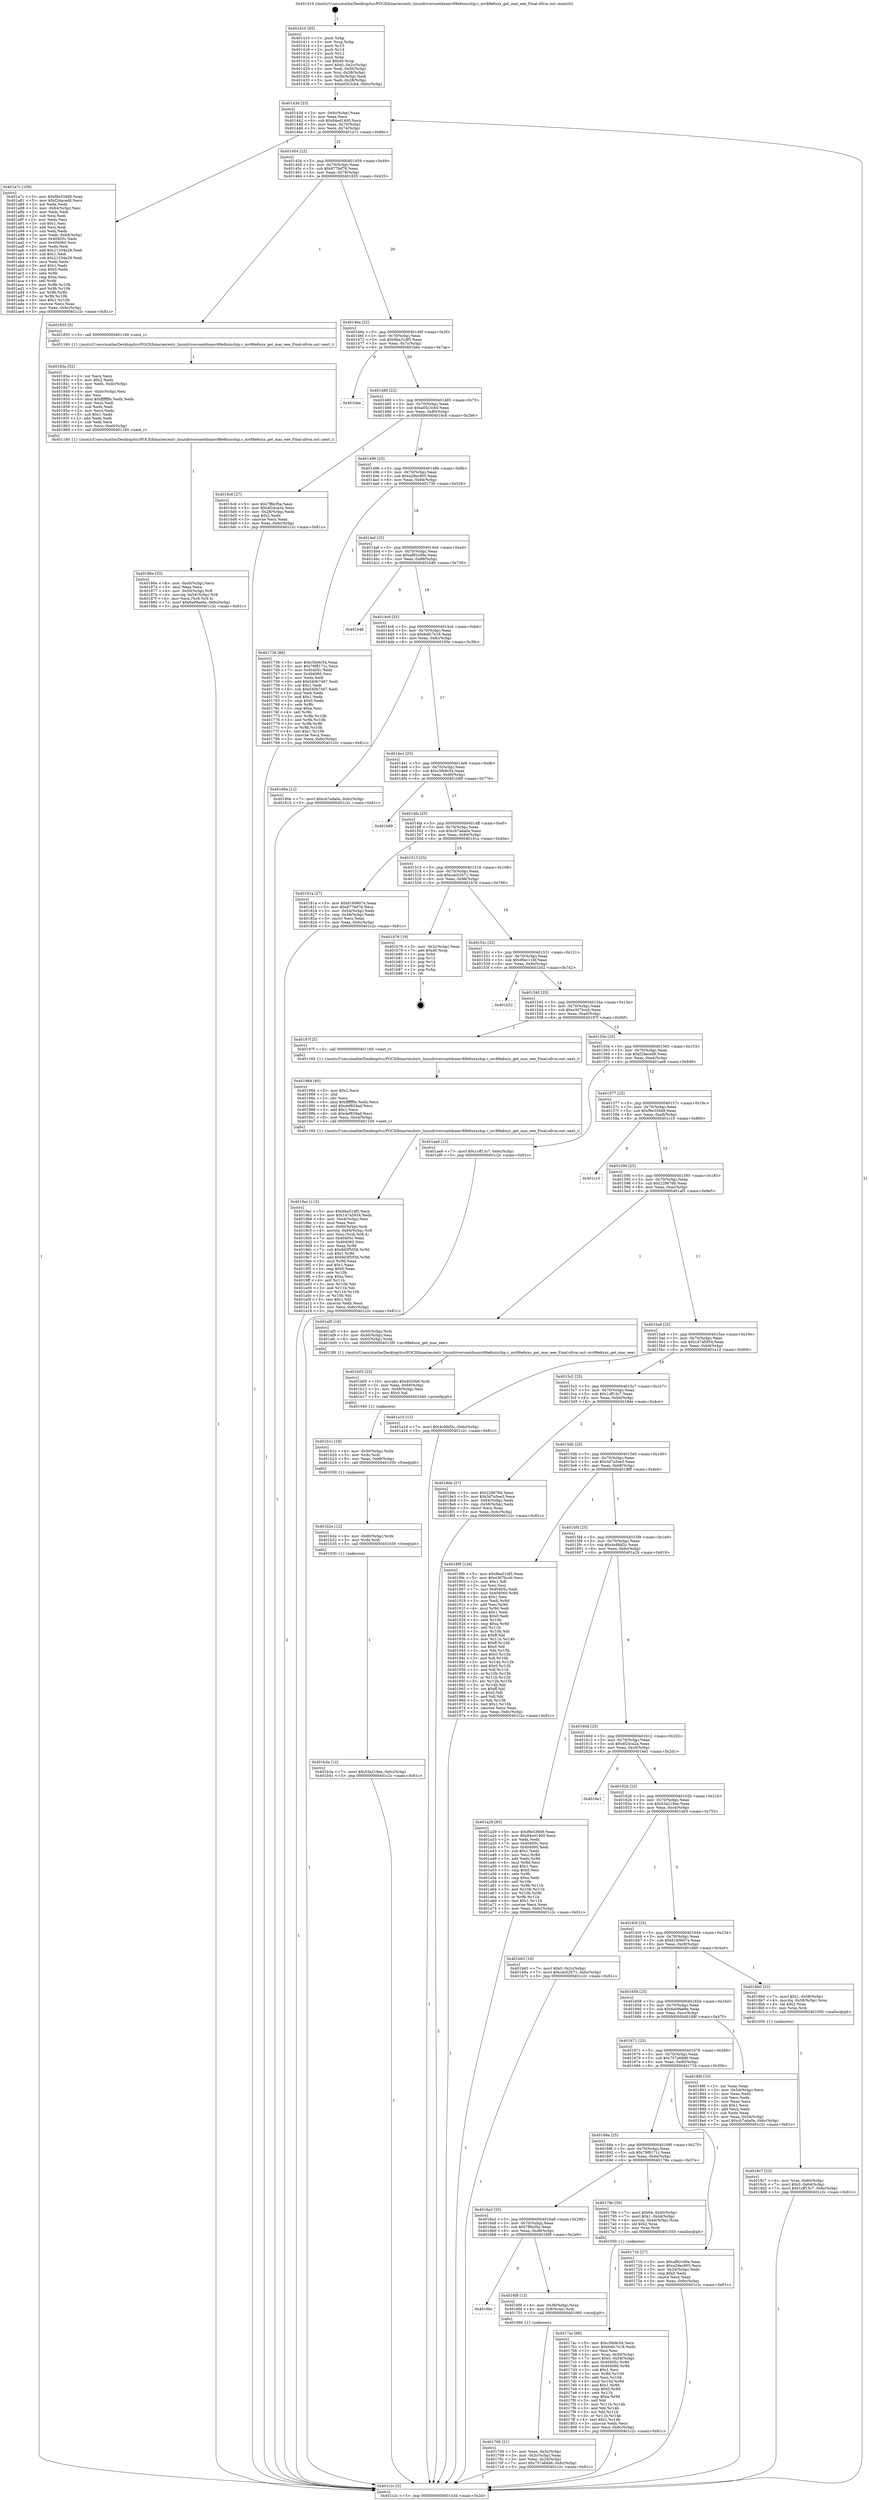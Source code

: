 digraph "0x401410" {
  label = "0x401410 (/mnt/c/Users/mathe/Desktop/tcc/POCII/binaries/extr_linuxdriversnetdsamv88e6xxxchip.c_mv88e6xxx_get_mac_eee_Final-ollvm.out::main(0))"
  labelloc = "t"
  node[shape=record]

  Entry [label="",width=0.3,height=0.3,shape=circle,fillcolor=black,style=filled]
  "0x40143d" [label="{
     0x40143d [23]\l
     | [instrs]\l
     &nbsp;&nbsp;0x40143d \<+3\>: mov -0x6c(%rbp),%eax\l
     &nbsp;&nbsp;0x401440 \<+2\>: mov %eax,%ecx\l
     &nbsp;&nbsp;0x401442 \<+6\>: sub $0x84ed1400,%ecx\l
     &nbsp;&nbsp;0x401448 \<+3\>: mov %eax,-0x70(%rbp)\l
     &nbsp;&nbsp;0x40144b \<+3\>: mov %ecx,-0x74(%rbp)\l
     &nbsp;&nbsp;0x40144e \<+6\>: je 0000000000401a7c \<main+0x66c\>\l
  }"]
  "0x401a7c" [label="{
     0x401a7c [109]\l
     | [instrs]\l
     &nbsp;&nbsp;0x401a7c \<+5\>: mov $0xf9e339d9,%eax\l
     &nbsp;&nbsp;0x401a81 \<+5\>: mov $0xf2daced8,%ecx\l
     &nbsp;&nbsp;0x401a86 \<+2\>: xor %edx,%edx\l
     &nbsp;&nbsp;0x401a88 \<+3\>: mov -0x64(%rbp),%esi\l
     &nbsp;&nbsp;0x401a8b \<+2\>: mov %edx,%edi\l
     &nbsp;&nbsp;0x401a8d \<+2\>: sub %esi,%edi\l
     &nbsp;&nbsp;0x401a8f \<+2\>: mov %edx,%esi\l
     &nbsp;&nbsp;0x401a91 \<+3\>: sub $0x1,%esi\l
     &nbsp;&nbsp;0x401a94 \<+2\>: add %esi,%edi\l
     &nbsp;&nbsp;0x401a96 \<+2\>: sub %edi,%edx\l
     &nbsp;&nbsp;0x401a98 \<+3\>: mov %edx,-0x64(%rbp)\l
     &nbsp;&nbsp;0x401a9b \<+7\>: mov 0x40405c,%edx\l
     &nbsp;&nbsp;0x401aa2 \<+7\>: mov 0x404060,%esi\l
     &nbsp;&nbsp;0x401aa9 \<+2\>: mov %edx,%edi\l
     &nbsp;&nbsp;0x401aab \<+6\>: add $0x21334a28,%edi\l
     &nbsp;&nbsp;0x401ab1 \<+3\>: sub $0x1,%edi\l
     &nbsp;&nbsp;0x401ab4 \<+6\>: sub $0x21334a28,%edi\l
     &nbsp;&nbsp;0x401aba \<+3\>: imul %edi,%edx\l
     &nbsp;&nbsp;0x401abd \<+3\>: and $0x1,%edx\l
     &nbsp;&nbsp;0x401ac0 \<+3\>: cmp $0x0,%edx\l
     &nbsp;&nbsp;0x401ac3 \<+4\>: sete %r8b\l
     &nbsp;&nbsp;0x401ac7 \<+3\>: cmp $0xa,%esi\l
     &nbsp;&nbsp;0x401aca \<+4\>: setl %r9b\l
     &nbsp;&nbsp;0x401ace \<+3\>: mov %r8b,%r10b\l
     &nbsp;&nbsp;0x401ad1 \<+3\>: and %r9b,%r10b\l
     &nbsp;&nbsp;0x401ad4 \<+3\>: xor %r9b,%r8b\l
     &nbsp;&nbsp;0x401ad7 \<+3\>: or %r8b,%r10b\l
     &nbsp;&nbsp;0x401ada \<+4\>: test $0x1,%r10b\l
     &nbsp;&nbsp;0x401ade \<+3\>: cmovne %ecx,%eax\l
     &nbsp;&nbsp;0x401ae1 \<+3\>: mov %eax,-0x6c(%rbp)\l
     &nbsp;&nbsp;0x401ae4 \<+5\>: jmp 0000000000401c2c \<main+0x81c\>\l
  }"]
  "0x401454" [label="{
     0x401454 [22]\l
     | [instrs]\l
     &nbsp;&nbsp;0x401454 \<+5\>: jmp 0000000000401459 \<main+0x49\>\l
     &nbsp;&nbsp;0x401459 \<+3\>: mov -0x70(%rbp),%eax\l
     &nbsp;&nbsp;0x40145c \<+5\>: sub $0x877fef76,%eax\l
     &nbsp;&nbsp;0x401461 \<+3\>: mov %eax,-0x78(%rbp)\l
     &nbsp;&nbsp;0x401464 \<+6\>: je 0000000000401835 \<main+0x425\>\l
  }"]
  Exit [label="",width=0.3,height=0.3,shape=circle,fillcolor=black,style=filled,peripheries=2]
  "0x401835" [label="{
     0x401835 [5]\l
     | [instrs]\l
     &nbsp;&nbsp;0x401835 \<+5\>: call 0000000000401160 \<next_i\>\l
     | [calls]\l
     &nbsp;&nbsp;0x401160 \{1\} (/mnt/c/Users/mathe/Desktop/tcc/POCII/binaries/extr_linuxdriversnetdsamv88e6xxxchip.c_mv88e6xxx_get_mac_eee_Final-ollvm.out::next_i)\l
  }"]
  "0x40146a" [label="{
     0x40146a [22]\l
     | [instrs]\l
     &nbsp;&nbsp;0x40146a \<+5\>: jmp 000000000040146f \<main+0x5f\>\l
     &nbsp;&nbsp;0x40146f \<+3\>: mov -0x70(%rbp),%eax\l
     &nbsp;&nbsp;0x401472 \<+5\>: sub $0x9ba31df3,%eax\l
     &nbsp;&nbsp;0x401477 \<+3\>: mov %eax,-0x7c(%rbp)\l
     &nbsp;&nbsp;0x40147a \<+6\>: je 0000000000401bbe \<main+0x7ae\>\l
  }"]
  "0x401b3a" [label="{
     0x401b3a [12]\l
     | [instrs]\l
     &nbsp;&nbsp;0x401b3a \<+7\>: movl $0x53a218ee,-0x6c(%rbp)\l
     &nbsp;&nbsp;0x401b41 \<+5\>: jmp 0000000000401c2c \<main+0x81c\>\l
  }"]
  "0x401bbe" [label="{
     0x401bbe\l
  }", style=dashed]
  "0x401480" [label="{
     0x401480 [22]\l
     | [instrs]\l
     &nbsp;&nbsp;0x401480 \<+5\>: jmp 0000000000401485 \<main+0x75\>\l
     &nbsp;&nbsp;0x401485 \<+3\>: mov -0x70(%rbp),%eax\l
     &nbsp;&nbsp;0x401488 \<+5\>: sub $0xa05c3cb4,%eax\l
     &nbsp;&nbsp;0x40148d \<+3\>: mov %eax,-0x80(%rbp)\l
     &nbsp;&nbsp;0x401490 \<+6\>: je 00000000004016c6 \<main+0x2b6\>\l
  }"]
  "0x401b2e" [label="{
     0x401b2e [12]\l
     | [instrs]\l
     &nbsp;&nbsp;0x401b2e \<+4\>: mov -0x60(%rbp),%rdx\l
     &nbsp;&nbsp;0x401b32 \<+3\>: mov %rdx,%rdi\l
     &nbsp;&nbsp;0x401b35 \<+5\>: call 0000000000401030 \<free@plt\>\l
     | [calls]\l
     &nbsp;&nbsp;0x401030 \{1\} (unknown)\l
  }"]
  "0x4016c6" [label="{
     0x4016c6 [27]\l
     | [instrs]\l
     &nbsp;&nbsp;0x4016c6 \<+5\>: mov $0x7ffdcf5a,%eax\l
     &nbsp;&nbsp;0x4016cb \<+5\>: mov $0x4f24ca2a,%ecx\l
     &nbsp;&nbsp;0x4016d0 \<+3\>: mov -0x28(%rbp),%edx\l
     &nbsp;&nbsp;0x4016d3 \<+3\>: cmp $0x2,%edx\l
     &nbsp;&nbsp;0x4016d6 \<+3\>: cmovne %ecx,%eax\l
     &nbsp;&nbsp;0x4016d9 \<+3\>: mov %eax,-0x6c(%rbp)\l
     &nbsp;&nbsp;0x4016dc \<+5\>: jmp 0000000000401c2c \<main+0x81c\>\l
  }"]
  "0x401496" [label="{
     0x401496 [25]\l
     | [instrs]\l
     &nbsp;&nbsp;0x401496 \<+5\>: jmp 000000000040149b \<main+0x8b\>\l
     &nbsp;&nbsp;0x40149b \<+3\>: mov -0x70(%rbp),%eax\l
     &nbsp;&nbsp;0x40149e \<+5\>: sub $0xa29ec905,%eax\l
     &nbsp;&nbsp;0x4014a3 \<+6\>: mov %eax,-0x84(%rbp)\l
     &nbsp;&nbsp;0x4014a9 \<+6\>: je 0000000000401736 \<main+0x326\>\l
  }"]
  "0x401c2c" [label="{
     0x401c2c [5]\l
     | [instrs]\l
     &nbsp;&nbsp;0x401c2c \<+5\>: jmp 000000000040143d \<main+0x2d\>\l
  }"]
  "0x401410" [label="{
     0x401410 [45]\l
     | [instrs]\l
     &nbsp;&nbsp;0x401410 \<+1\>: push %rbp\l
     &nbsp;&nbsp;0x401411 \<+3\>: mov %rsp,%rbp\l
     &nbsp;&nbsp;0x401414 \<+2\>: push %r15\l
     &nbsp;&nbsp;0x401416 \<+2\>: push %r14\l
     &nbsp;&nbsp;0x401418 \<+2\>: push %r12\l
     &nbsp;&nbsp;0x40141a \<+1\>: push %rbx\l
     &nbsp;&nbsp;0x40141b \<+7\>: sub $0xd0,%rsp\l
     &nbsp;&nbsp;0x401422 \<+7\>: movl $0x0,-0x2c(%rbp)\l
     &nbsp;&nbsp;0x401429 \<+3\>: mov %edi,-0x30(%rbp)\l
     &nbsp;&nbsp;0x40142c \<+4\>: mov %rsi,-0x38(%rbp)\l
     &nbsp;&nbsp;0x401430 \<+3\>: mov -0x30(%rbp),%edi\l
     &nbsp;&nbsp;0x401433 \<+3\>: mov %edi,-0x28(%rbp)\l
     &nbsp;&nbsp;0x401436 \<+7\>: movl $0xa05c3cb4,-0x6c(%rbp)\l
  }"]
  "0x401b1c" [label="{
     0x401b1c [18]\l
     | [instrs]\l
     &nbsp;&nbsp;0x401b1c \<+4\>: mov -0x50(%rbp),%rdx\l
     &nbsp;&nbsp;0x401b20 \<+3\>: mov %rdx,%rdi\l
     &nbsp;&nbsp;0x401b23 \<+6\>: mov %eax,-0xe8(%rbp)\l
     &nbsp;&nbsp;0x401b29 \<+5\>: call 0000000000401030 \<free@plt\>\l
     | [calls]\l
     &nbsp;&nbsp;0x401030 \{1\} (unknown)\l
  }"]
  "0x401736" [label="{
     0x401736 [88]\l
     | [instrs]\l
     &nbsp;&nbsp;0x401736 \<+5\>: mov $0xc5fe9c54,%eax\l
     &nbsp;&nbsp;0x40173b \<+5\>: mov $0x79f8171c,%ecx\l
     &nbsp;&nbsp;0x401740 \<+7\>: mov 0x40405c,%edx\l
     &nbsp;&nbsp;0x401747 \<+7\>: mov 0x404060,%esi\l
     &nbsp;&nbsp;0x40174e \<+2\>: mov %edx,%edi\l
     &nbsp;&nbsp;0x401750 \<+6\>: add $0x540b7467,%edi\l
     &nbsp;&nbsp;0x401756 \<+3\>: sub $0x1,%edi\l
     &nbsp;&nbsp;0x401759 \<+6\>: sub $0x540b7467,%edi\l
     &nbsp;&nbsp;0x40175f \<+3\>: imul %edi,%edx\l
     &nbsp;&nbsp;0x401762 \<+3\>: and $0x1,%edx\l
     &nbsp;&nbsp;0x401765 \<+3\>: cmp $0x0,%edx\l
     &nbsp;&nbsp;0x401768 \<+4\>: sete %r8b\l
     &nbsp;&nbsp;0x40176c \<+3\>: cmp $0xa,%esi\l
     &nbsp;&nbsp;0x40176f \<+4\>: setl %r9b\l
     &nbsp;&nbsp;0x401773 \<+3\>: mov %r8b,%r10b\l
     &nbsp;&nbsp;0x401776 \<+3\>: and %r9b,%r10b\l
     &nbsp;&nbsp;0x401779 \<+3\>: xor %r9b,%r8b\l
     &nbsp;&nbsp;0x40177c \<+3\>: or %r8b,%r10b\l
     &nbsp;&nbsp;0x40177f \<+4\>: test $0x1,%r10b\l
     &nbsp;&nbsp;0x401783 \<+3\>: cmovne %ecx,%eax\l
     &nbsp;&nbsp;0x401786 \<+3\>: mov %eax,-0x6c(%rbp)\l
     &nbsp;&nbsp;0x401789 \<+5\>: jmp 0000000000401c2c \<main+0x81c\>\l
  }"]
  "0x4014af" [label="{
     0x4014af [25]\l
     | [instrs]\l
     &nbsp;&nbsp;0x4014af \<+5\>: jmp 00000000004014b4 \<main+0xa4\>\l
     &nbsp;&nbsp;0x4014b4 \<+3\>: mov -0x70(%rbp),%eax\l
     &nbsp;&nbsp;0x4014b7 \<+5\>: sub $0xaf92cd9a,%eax\l
     &nbsp;&nbsp;0x4014bc \<+6\>: mov %eax,-0x88(%rbp)\l
     &nbsp;&nbsp;0x4014c2 \<+6\>: je 0000000000401b46 \<main+0x736\>\l
  }"]
  "0x401b05" [label="{
     0x401b05 [23]\l
     | [instrs]\l
     &nbsp;&nbsp;0x401b05 \<+10\>: movabs $0x4020b6,%rdi\l
     &nbsp;&nbsp;0x401b0f \<+3\>: mov %eax,-0x68(%rbp)\l
     &nbsp;&nbsp;0x401b12 \<+3\>: mov -0x68(%rbp),%esi\l
     &nbsp;&nbsp;0x401b15 \<+2\>: mov $0x0,%al\l
     &nbsp;&nbsp;0x401b17 \<+5\>: call 0000000000401040 \<printf@plt\>\l
     | [calls]\l
     &nbsp;&nbsp;0x401040 \{1\} (unknown)\l
  }"]
  "0x401b46" [label="{
     0x401b46\l
  }", style=dashed]
  "0x4014c8" [label="{
     0x4014c8 [25]\l
     | [instrs]\l
     &nbsp;&nbsp;0x4014c8 \<+5\>: jmp 00000000004014cd \<main+0xbd\>\l
     &nbsp;&nbsp;0x4014cd \<+3\>: mov -0x70(%rbp),%eax\l
     &nbsp;&nbsp;0x4014d0 \<+5\>: sub $0xb4fc7e18,%eax\l
     &nbsp;&nbsp;0x4014d5 \<+6\>: mov %eax,-0x8c(%rbp)\l
     &nbsp;&nbsp;0x4014db \<+6\>: je 000000000040180e \<main+0x3fe\>\l
  }"]
  "0x4019ac" [label="{
     0x4019ac [113]\l
     | [instrs]\l
     &nbsp;&nbsp;0x4019ac \<+5\>: mov $0x9ba31df3,%ecx\l
     &nbsp;&nbsp;0x4019b1 \<+5\>: mov $0x147a5954,%edx\l
     &nbsp;&nbsp;0x4019b6 \<+6\>: mov -0xe4(%rbp),%esi\l
     &nbsp;&nbsp;0x4019bc \<+3\>: imul %eax,%esi\l
     &nbsp;&nbsp;0x4019bf \<+4\>: mov -0x60(%rbp),%rdi\l
     &nbsp;&nbsp;0x4019c3 \<+4\>: movslq -0x64(%rbp),%r8\l
     &nbsp;&nbsp;0x4019c7 \<+4\>: mov %esi,(%rdi,%r8,4)\l
     &nbsp;&nbsp;0x4019cb \<+7\>: mov 0x40405c,%eax\l
     &nbsp;&nbsp;0x4019d2 \<+7\>: mov 0x404060,%esi\l
     &nbsp;&nbsp;0x4019d9 \<+3\>: mov %eax,%r9d\l
     &nbsp;&nbsp;0x4019dc \<+7\>: sub $0x9d3f5056,%r9d\l
     &nbsp;&nbsp;0x4019e3 \<+4\>: sub $0x1,%r9d\l
     &nbsp;&nbsp;0x4019e7 \<+7\>: add $0x9d3f5056,%r9d\l
     &nbsp;&nbsp;0x4019ee \<+4\>: imul %r9d,%eax\l
     &nbsp;&nbsp;0x4019f2 \<+3\>: and $0x1,%eax\l
     &nbsp;&nbsp;0x4019f5 \<+3\>: cmp $0x0,%eax\l
     &nbsp;&nbsp;0x4019f8 \<+4\>: sete %r10b\l
     &nbsp;&nbsp;0x4019fc \<+3\>: cmp $0xa,%esi\l
     &nbsp;&nbsp;0x4019ff \<+4\>: setl %r11b\l
     &nbsp;&nbsp;0x401a03 \<+3\>: mov %r10b,%bl\l
     &nbsp;&nbsp;0x401a06 \<+3\>: and %r11b,%bl\l
     &nbsp;&nbsp;0x401a09 \<+3\>: xor %r11b,%r10b\l
     &nbsp;&nbsp;0x401a0c \<+3\>: or %r10b,%bl\l
     &nbsp;&nbsp;0x401a0f \<+3\>: test $0x1,%bl\l
     &nbsp;&nbsp;0x401a12 \<+3\>: cmovne %edx,%ecx\l
     &nbsp;&nbsp;0x401a15 \<+3\>: mov %ecx,-0x6c(%rbp)\l
     &nbsp;&nbsp;0x401a18 \<+5\>: jmp 0000000000401c2c \<main+0x81c\>\l
  }"]
  "0x40180e" [label="{
     0x40180e [12]\l
     | [instrs]\l
     &nbsp;&nbsp;0x40180e \<+7\>: movl $0xcb7ada0a,-0x6c(%rbp)\l
     &nbsp;&nbsp;0x401815 \<+5\>: jmp 0000000000401c2c \<main+0x81c\>\l
  }"]
  "0x4014e1" [label="{
     0x4014e1 [25]\l
     | [instrs]\l
     &nbsp;&nbsp;0x4014e1 \<+5\>: jmp 00000000004014e6 \<main+0xd6\>\l
     &nbsp;&nbsp;0x4014e6 \<+3\>: mov -0x70(%rbp),%eax\l
     &nbsp;&nbsp;0x4014e9 \<+5\>: sub $0xc5fe9c54,%eax\l
     &nbsp;&nbsp;0x4014ee \<+6\>: mov %eax,-0x90(%rbp)\l
     &nbsp;&nbsp;0x4014f4 \<+6\>: je 0000000000401b89 \<main+0x779\>\l
  }"]
  "0x401984" [label="{
     0x401984 [40]\l
     | [instrs]\l
     &nbsp;&nbsp;0x401984 \<+5\>: mov $0x2,%ecx\l
     &nbsp;&nbsp;0x401989 \<+1\>: cltd\l
     &nbsp;&nbsp;0x40198a \<+2\>: idiv %ecx\l
     &nbsp;&nbsp;0x40198c \<+6\>: imul $0xfffffffe,%edx,%ecx\l
     &nbsp;&nbsp;0x401992 \<+6\>: add $0xdef829ad,%ecx\l
     &nbsp;&nbsp;0x401998 \<+3\>: add $0x1,%ecx\l
     &nbsp;&nbsp;0x40199b \<+6\>: sub $0xdef829ad,%ecx\l
     &nbsp;&nbsp;0x4019a1 \<+6\>: mov %ecx,-0xe4(%rbp)\l
     &nbsp;&nbsp;0x4019a7 \<+5\>: call 0000000000401160 \<next_i\>\l
     | [calls]\l
     &nbsp;&nbsp;0x401160 \{1\} (/mnt/c/Users/mathe/Desktop/tcc/POCII/binaries/extr_linuxdriversnetdsamv88e6xxxchip.c_mv88e6xxx_get_mac_eee_Final-ollvm.out::next_i)\l
  }"]
  "0x401b89" [label="{
     0x401b89\l
  }", style=dashed]
  "0x4014fa" [label="{
     0x4014fa [25]\l
     | [instrs]\l
     &nbsp;&nbsp;0x4014fa \<+5\>: jmp 00000000004014ff \<main+0xef\>\l
     &nbsp;&nbsp;0x4014ff \<+3\>: mov -0x70(%rbp),%eax\l
     &nbsp;&nbsp;0x401502 \<+5\>: sub $0xcb7ada0a,%eax\l
     &nbsp;&nbsp;0x401507 \<+6\>: mov %eax,-0x94(%rbp)\l
     &nbsp;&nbsp;0x40150d \<+6\>: je 000000000040181a \<main+0x40a\>\l
  }"]
  "0x4018c7" [label="{
     0x4018c7 [23]\l
     | [instrs]\l
     &nbsp;&nbsp;0x4018c7 \<+4\>: mov %rax,-0x60(%rbp)\l
     &nbsp;&nbsp;0x4018cb \<+7\>: movl $0x0,-0x64(%rbp)\l
     &nbsp;&nbsp;0x4018d2 \<+7\>: movl $0x1cff13c7,-0x6c(%rbp)\l
     &nbsp;&nbsp;0x4018d9 \<+5\>: jmp 0000000000401c2c \<main+0x81c\>\l
  }"]
  "0x40181a" [label="{
     0x40181a [27]\l
     | [instrs]\l
     &nbsp;&nbsp;0x40181a \<+5\>: mov $0x6160607e,%eax\l
     &nbsp;&nbsp;0x40181f \<+5\>: mov $0x877fef76,%ecx\l
     &nbsp;&nbsp;0x401824 \<+3\>: mov -0x54(%rbp),%edx\l
     &nbsp;&nbsp;0x401827 \<+3\>: cmp -0x44(%rbp),%edx\l
     &nbsp;&nbsp;0x40182a \<+3\>: cmovl %ecx,%eax\l
     &nbsp;&nbsp;0x40182d \<+3\>: mov %eax,-0x6c(%rbp)\l
     &nbsp;&nbsp;0x401830 \<+5\>: jmp 0000000000401c2c \<main+0x81c\>\l
  }"]
  "0x401513" [label="{
     0x401513 [25]\l
     | [instrs]\l
     &nbsp;&nbsp;0x401513 \<+5\>: jmp 0000000000401518 \<main+0x108\>\l
     &nbsp;&nbsp;0x401518 \<+3\>: mov -0x70(%rbp),%eax\l
     &nbsp;&nbsp;0x40151b \<+5\>: sub $0xcdc02671,%eax\l
     &nbsp;&nbsp;0x401520 \<+6\>: mov %eax,-0x98(%rbp)\l
     &nbsp;&nbsp;0x401526 \<+6\>: je 0000000000401b76 \<main+0x766\>\l
  }"]
  "0x40186e" [label="{
     0x40186e [33]\l
     | [instrs]\l
     &nbsp;&nbsp;0x40186e \<+6\>: mov -0xe0(%rbp),%ecx\l
     &nbsp;&nbsp;0x401874 \<+3\>: imul %eax,%ecx\l
     &nbsp;&nbsp;0x401877 \<+4\>: mov -0x50(%rbp),%r8\l
     &nbsp;&nbsp;0x40187b \<+4\>: movslq -0x54(%rbp),%r9\l
     &nbsp;&nbsp;0x40187f \<+4\>: mov %ecx,(%r8,%r9,4)\l
     &nbsp;&nbsp;0x401883 \<+7\>: movl $0x6a09ae6e,-0x6c(%rbp)\l
     &nbsp;&nbsp;0x40188a \<+5\>: jmp 0000000000401c2c \<main+0x81c\>\l
  }"]
  "0x401b76" [label="{
     0x401b76 [19]\l
     | [instrs]\l
     &nbsp;&nbsp;0x401b76 \<+3\>: mov -0x2c(%rbp),%eax\l
     &nbsp;&nbsp;0x401b79 \<+7\>: add $0xd0,%rsp\l
     &nbsp;&nbsp;0x401b80 \<+1\>: pop %rbx\l
     &nbsp;&nbsp;0x401b81 \<+2\>: pop %r12\l
     &nbsp;&nbsp;0x401b83 \<+2\>: pop %r14\l
     &nbsp;&nbsp;0x401b85 \<+2\>: pop %r15\l
     &nbsp;&nbsp;0x401b87 \<+1\>: pop %rbp\l
     &nbsp;&nbsp;0x401b88 \<+1\>: ret\l
  }"]
  "0x40152c" [label="{
     0x40152c [25]\l
     | [instrs]\l
     &nbsp;&nbsp;0x40152c \<+5\>: jmp 0000000000401531 \<main+0x121\>\l
     &nbsp;&nbsp;0x401531 \<+3\>: mov -0x70(%rbp),%eax\l
     &nbsp;&nbsp;0x401534 \<+5\>: sub $0xd6ec11bf,%eax\l
     &nbsp;&nbsp;0x401539 \<+6\>: mov %eax,-0x9c(%rbp)\l
     &nbsp;&nbsp;0x40153f \<+6\>: je 0000000000401b52 \<main+0x742\>\l
  }"]
  "0x40183a" [label="{
     0x40183a [52]\l
     | [instrs]\l
     &nbsp;&nbsp;0x40183a \<+2\>: xor %ecx,%ecx\l
     &nbsp;&nbsp;0x40183c \<+5\>: mov $0x2,%edx\l
     &nbsp;&nbsp;0x401841 \<+6\>: mov %edx,-0xdc(%rbp)\l
     &nbsp;&nbsp;0x401847 \<+1\>: cltd\l
     &nbsp;&nbsp;0x401848 \<+6\>: mov -0xdc(%rbp),%esi\l
     &nbsp;&nbsp;0x40184e \<+2\>: idiv %esi\l
     &nbsp;&nbsp;0x401850 \<+6\>: imul $0xfffffffe,%edx,%edx\l
     &nbsp;&nbsp;0x401856 \<+2\>: mov %ecx,%edi\l
     &nbsp;&nbsp;0x401858 \<+2\>: sub %edx,%edi\l
     &nbsp;&nbsp;0x40185a \<+2\>: mov %ecx,%edx\l
     &nbsp;&nbsp;0x40185c \<+3\>: sub $0x1,%edx\l
     &nbsp;&nbsp;0x40185f \<+2\>: add %edx,%edi\l
     &nbsp;&nbsp;0x401861 \<+2\>: sub %edi,%ecx\l
     &nbsp;&nbsp;0x401863 \<+6\>: mov %ecx,-0xe0(%rbp)\l
     &nbsp;&nbsp;0x401869 \<+5\>: call 0000000000401160 \<next_i\>\l
     | [calls]\l
     &nbsp;&nbsp;0x401160 \{1\} (/mnt/c/Users/mathe/Desktop/tcc/POCII/binaries/extr_linuxdriversnetdsamv88e6xxxchip.c_mv88e6xxx_get_mac_eee_Final-ollvm.out::next_i)\l
  }"]
  "0x401b52" [label="{
     0x401b52\l
  }", style=dashed]
  "0x401545" [label="{
     0x401545 [25]\l
     | [instrs]\l
     &nbsp;&nbsp;0x401545 \<+5\>: jmp 000000000040154a \<main+0x13a\>\l
     &nbsp;&nbsp;0x40154a \<+3\>: mov -0x70(%rbp),%eax\l
     &nbsp;&nbsp;0x40154d \<+5\>: sub $0xe307bccb,%eax\l
     &nbsp;&nbsp;0x401552 \<+6\>: mov %eax,-0xa0(%rbp)\l
     &nbsp;&nbsp;0x401558 \<+6\>: je 000000000040197f \<main+0x56f\>\l
  }"]
  "0x4017ac" [label="{
     0x4017ac [98]\l
     | [instrs]\l
     &nbsp;&nbsp;0x4017ac \<+5\>: mov $0xc5fe9c54,%ecx\l
     &nbsp;&nbsp;0x4017b1 \<+5\>: mov $0xb4fc7e18,%edx\l
     &nbsp;&nbsp;0x4017b6 \<+2\>: xor %esi,%esi\l
     &nbsp;&nbsp;0x4017b8 \<+4\>: mov %rax,-0x50(%rbp)\l
     &nbsp;&nbsp;0x4017bc \<+7\>: movl $0x0,-0x54(%rbp)\l
     &nbsp;&nbsp;0x4017c3 \<+8\>: mov 0x40405c,%r8d\l
     &nbsp;&nbsp;0x4017cb \<+8\>: mov 0x404060,%r9d\l
     &nbsp;&nbsp;0x4017d3 \<+3\>: sub $0x1,%esi\l
     &nbsp;&nbsp;0x4017d6 \<+3\>: mov %r8d,%r10d\l
     &nbsp;&nbsp;0x4017d9 \<+3\>: add %esi,%r10d\l
     &nbsp;&nbsp;0x4017dc \<+4\>: imul %r10d,%r8d\l
     &nbsp;&nbsp;0x4017e0 \<+4\>: and $0x1,%r8d\l
     &nbsp;&nbsp;0x4017e4 \<+4\>: cmp $0x0,%r8d\l
     &nbsp;&nbsp;0x4017e8 \<+4\>: sete %r11b\l
     &nbsp;&nbsp;0x4017ec \<+4\>: cmp $0xa,%r9d\l
     &nbsp;&nbsp;0x4017f0 \<+3\>: setl %bl\l
     &nbsp;&nbsp;0x4017f3 \<+3\>: mov %r11b,%r14b\l
     &nbsp;&nbsp;0x4017f6 \<+3\>: and %bl,%r14b\l
     &nbsp;&nbsp;0x4017f9 \<+3\>: xor %bl,%r11b\l
     &nbsp;&nbsp;0x4017fc \<+3\>: or %r11b,%r14b\l
     &nbsp;&nbsp;0x4017ff \<+4\>: test $0x1,%r14b\l
     &nbsp;&nbsp;0x401803 \<+3\>: cmovne %edx,%ecx\l
     &nbsp;&nbsp;0x401806 \<+3\>: mov %ecx,-0x6c(%rbp)\l
     &nbsp;&nbsp;0x401809 \<+5\>: jmp 0000000000401c2c \<main+0x81c\>\l
  }"]
  "0x40197f" [label="{
     0x40197f [5]\l
     | [instrs]\l
     &nbsp;&nbsp;0x40197f \<+5\>: call 0000000000401160 \<next_i\>\l
     | [calls]\l
     &nbsp;&nbsp;0x401160 \{1\} (/mnt/c/Users/mathe/Desktop/tcc/POCII/binaries/extr_linuxdriversnetdsamv88e6xxxchip.c_mv88e6xxx_get_mac_eee_Final-ollvm.out::next_i)\l
  }"]
  "0x40155e" [label="{
     0x40155e [25]\l
     | [instrs]\l
     &nbsp;&nbsp;0x40155e \<+5\>: jmp 0000000000401563 \<main+0x153\>\l
     &nbsp;&nbsp;0x401563 \<+3\>: mov -0x70(%rbp),%eax\l
     &nbsp;&nbsp;0x401566 \<+5\>: sub $0xf2daced8,%eax\l
     &nbsp;&nbsp;0x40156b \<+6\>: mov %eax,-0xa4(%rbp)\l
     &nbsp;&nbsp;0x401571 \<+6\>: je 0000000000401ae9 \<main+0x6d9\>\l
  }"]
  "0x401706" [label="{
     0x401706 [21]\l
     | [instrs]\l
     &nbsp;&nbsp;0x401706 \<+3\>: mov %eax,-0x3c(%rbp)\l
     &nbsp;&nbsp;0x401709 \<+3\>: mov -0x3c(%rbp),%eax\l
     &nbsp;&nbsp;0x40170c \<+3\>: mov %eax,-0x24(%rbp)\l
     &nbsp;&nbsp;0x40170f \<+7\>: movl $0x757a68d6,-0x6c(%rbp)\l
     &nbsp;&nbsp;0x401716 \<+5\>: jmp 0000000000401c2c \<main+0x81c\>\l
  }"]
  "0x401ae9" [label="{
     0x401ae9 [12]\l
     | [instrs]\l
     &nbsp;&nbsp;0x401ae9 \<+7\>: movl $0x1cff13c7,-0x6c(%rbp)\l
     &nbsp;&nbsp;0x401af0 \<+5\>: jmp 0000000000401c2c \<main+0x81c\>\l
  }"]
  "0x401577" [label="{
     0x401577 [25]\l
     | [instrs]\l
     &nbsp;&nbsp;0x401577 \<+5\>: jmp 000000000040157c \<main+0x16c\>\l
     &nbsp;&nbsp;0x40157c \<+3\>: mov -0x70(%rbp),%eax\l
     &nbsp;&nbsp;0x40157f \<+5\>: sub $0xf9e339d9,%eax\l
     &nbsp;&nbsp;0x401584 \<+6\>: mov %eax,-0xa8(%rbp)\l
     &nbsp;&nbsp;0x40158a \<+6\>: je 0000000000401c10 \<main+0x800\>\l
  }"]
  "0x4016bc" [label="{
     0x4016bc\l
  }", style=dashed]
  "0x401c10" [label="{
     0x401c10\l
  }", style=dashed]
  "0x401590" [label="{
     0x401590 [25]\l
     | [instrs]\l
     &nbsp;&nbsp;0x401590 \<+5\>: jmp 0000000000401595 \<main+0x185\>\l
     &nbsp;&nbsp;0x401595 \<+3\>: mov -0x70(%rbp),%eax\l
     &nbsp;&nbsp;0x401598 \<+5\>: sub $0x228676b,%eax\l
     &nbsp;&nbsp;0x40159d \<+6\>: mov %eax,-0xac(%rbp)\l
     &nbsp;&nbsp;0x4015a3 \<+6\>: je 0000000000401af5 \<main+0x6e5\>\l
  }"]
  "0x4016f9" [label="{
     0x4016f9 [13]\l
     | [instrs]\l
     &nbsp;&nbsp;0x4016f9 \<+4\>: mov -0x38(%rbp),%rax\l
     &nbsp;&nbsp;0x4016fd \<+4\>: mov 0x8(%rax),%rdi\l
     &nbsp;&nbsp;0x401701 \<+5\>: call 0000000000401060 \<atoi@plt\>\l
     | [calls]\l
     &nbsp;&nbsp;0x401060 \{1\} (unknown)\l
  }"]
  "0x401af5" [label="{
     0x401af5 [16]\l
     | [instrs]\l
     &nbsp;&nbsp;0x401af5 \<+4\>: mov -0x50(%rbp),%rdi\l
     &nbsp;&nbsp;0x401af9 \<+3\>: mov -0x40(%rbp),%esi\l
     &nbsp;&nbsp;0x401afc \<+4\>: mov -0x60(%rbp),%rdx\l
     &nbsp;&nbsp;0x401b00 \<+5\>: call 00000000004013f0 \<mv88e6xxx_get_mac_eee\>\l
     | [calls]\l
     &nbsp;&nbsp;0x4013f0 \{1\} (/mnt/c/Users/mathe/Desktop/tcc/POCII/binaries/extr_linuxdriversnetdsamv88e6xxxchip.c_mv88e6xxx_get_mac_eee_Final-ollvm.out::mv88e6xxx_get_mac_eee)\l
  }"]
  "0x4015a9" [label="{
     0x4015a9 [25]\l
     | [instrs]\l
     &nbsp;&nbsp;0x4015a9 \<+5\>: jmp 00000000004015ae \<main+0x19e\>\l
     &nbsp;&nbsp;0x4015ae \<+3\>: mov -0x70(%rbp),%eax\l
     &nbsp;&nbsp;0x4015b1 \<+5\>: sub $0x147a5954,%eax\l
     &nbsp;&nbsp;0x4015b6 \<+6\>: mov %eax,-0xb0(%rbp)\l
     &nbsp;&nbsp;0x4015bc \<+6\>: je 0000000000401a1d \<main+0x60d\>\l
  }"]
  "0x4016a3" [label="{
     0x4016a3 [25]\l
     | [instrs]\l
     &nbsp;&nbsp;0x4016a3 \<+5\>: jmp 00000000004016a8 \<main+0x298\>\l
     &nbsp;&nbsp;0x4016a8 \<+3\>: mov -0x70(%rbp),%eax\l
     &nbsp;&nbsp;0x4016ab \<+5\>: sub $0x7ffdcf5a,%eax\l
     &nbsp;&nbsp;0x4016b0 \<+6\>: mov %eax,-0xd8(%rbp)\l
     &nbsp;&nbsp;0x4016b6 \<+6\>: je 00000000004016f9 \<main+0x2e9\>\l
  }"]
  "0x401a1d" [label="{
     0x401a1d [12]\l
     | [instrs]\l
     &nbsp;&nbsp;0x401a1d \<+7\>: movl $0x4cfdbf2c,-0x6c(%rbp)\l
     &nbsp;&nbsp;0x401a24 \<+5\>: jmp 0000000000401c2c \<main+0x81c\>\l
  }"]
  "0x4015c2" [label="{
     0x4015c2 [25]\l
     | [instrs]\l
     &nbsp;&nbsp;0x4015c2 \<+5\>: jmp 00000000004015c7 \<main+0x1b7\>\l
     &nbsp;&nbsp;0x4015c7 \<+3\>: mov -0x70(%rbp),%eax\l
     &nbsp;&nbsp;0x4015ca \<+5\>: sub $0x1cff13c7,%eax\l
     &nbsp;&nbsp;0x4015cf \<+6\>: mov %eax,-0xb4(%rbp)\l
     &nbsp;&nbsp;0x4015d5 \<+6\>: je 00000000004018de \<main+0x4ce\>\l
  }"]
  "0x40178e" [label="{
     0x40178e [30]\l
     | [instrs]\l
     &nbsp;&nbsp;0x40178e \<+7\>: movl $0x64,-0x40(%rbp)\l
     &nbsp;&nbsp;0x401795 \<+7\>: movl $0x1,-0x44(%rbp)\l
     &nbsp;&nbsp;0x40179c \<+4\>: movslq -0x44(%rbp),%rax\l
     &nbsp;&nbsp;0x4017a0 \<+4\>: shl $0x2,%rax\l
     &nbsp;&nbsp;0x4017a4 \<+3\>: mov %rax,%rdi\l
     &nbsp;&nbsp;0x4017a7 \<+5\>: call 0000000000401050 \<malloc@plt\>\l
     | [calls]\l
     &nbsp;&nbsp;0x401050 \{1\} (unknown)\l
  }"]
  "0x4018de" [label="{
     0x4018de [27]\l
     | [instrs]\l
     &nbsp;&nbsp;0x4018de \<+5\>: mov $0x228676b,%eax\l
     &nbsp;&nbsp;0x4018e3 \<+5\>: mov $0x3d7a5ee3,%ecx\l
     &nbsp;&nbsp;0x4018e8 \<+3\>: mov -0x64(%rbp),%edx\l
     &nbsp;&nbsp;0x4018eb \<+3\>: cmp -0x58(%rbp),%edx\l
     &nbsp;&nbsp;0x4018ee \<+3\>: cmovl %ecx,%eax\l
     &nbsp;&nbsp;0x4018f1 \<+3\>: mov %eax,-0x6c(%rbp)\l
     &nbsp;&nbsp;0x4018f4 \<+5\>: jmp 0000000000401c2c \<main+0x81c\>\l
  }"]
  "0x4015db" [label="{
     0x4015db [25]\l
     | [instrs]\l
     &nbsp;&nbsp;0x4015db \<+5\>: jmp 00000000004015e0 \<main+0x1d0\>\l
     &nbsp;&nbsp;0x4015e0 \<+3\>: mov -0x70(%rbp),%eax\l
     &nbsp;&nbsp;0x4015e3 \<+5\>: sub $0x3d7a5ee3,%eax\l
     &nbsp;&nbsp;0x4015e8 \<+6\>: mov %eax,-0xb8(%rbp)\l
     &nbsp;&nbsp;0x4015ee \<+6\>: je 00000000004018f9 \<main+0x4e9\>\l
  }"]
  "0x40168a" [label="{
     0x40168a [25]\l
     | [instrs]\l
     &nbsp;&nbsp;0x40168a \<+5\>: jmp 000000000040168f \<main+0x27f\>\l
     &nbsp;&nbsp;0x40168f \<+3\>: mov -0x70(%rbp),%eax\l
     &nbsp;&nbsp;0x401692 \<+5\>: sub $0x79f8171c,%eax\l
     &nbsp;&nbsp;0x401697 \<+6\>: mov %eax,-0xd4(%rbp)\l
     &nbsp;&nbsp;0x40169d \<+6\>: je 000000000040178e \<main+0x37e\>\l
  }"]
  "0x4018f9" [label="{
     0x4018f9 [134]\l
     | [instrs]\l
     &nbsp;&nbsp;0x4018f9 \<+5\>: mov $0x9ba31df3,%eax\l
     &nbsp;&nbsp;0x4018fe \<+5\>: mov $0xe307bccb,%ecx\l
     &nbsp;&nbsp;0x401903 \<+2\>: mov $0x1,%dl\l
     &nbsp;&nbsp;0x401905 \<+2\>: xor %esi,%esi\l
     &nbsp;&nbsp;0x401907 \<+7\>: mov 0x40405c,%edi\l
     &nbsp;&nbsp;0x40190e \<+8\>: mov 0x404060,%r8d\l
     &nbsp;&nbsp;0x401916 \<+3\>: sub $0x1,%esi\l
     &nbsp;&nbsp;0x401919 \<+3\>: mov %edi,%r9d\l
     &nbsp;&nbsp;0x40191c \<+3\>: add %esi,%r9d\l
     &nbsp;&nbsp;0x40191f \<+4\>: imul %r9d,%edi\l
     &nbsp;&nbsp;0x401923 \<+3\>: and $0x1,%edi\l
     &nbsp;&nbsp;0x401926 \<+3\>: cmp $0x0,%edi\l
     &nbsp;&nbsp;0x401929 \<+4\>: sete %r10b\l
     &nbsp;&nbsp;0x40192d \<+4\>: cmp $0xa,%r8d\l
     &nbsp;&nbsp;0x401931 \<+4\>: setl %r11b\l
     &nbsp;&nbsp;0x401935 \<+3\>: mov %r10b,%bl\l
     &nbsp;&nbsp;0x401938 \<+3\>: xor $0xff,%bl\l
     &nbsp;&nbsp;0x40193b \<+3\>: mov %r11b,%r14b\l
     &nbsp;&nbsp;0x40193e \<+4\>: xor $0xff,%r14b\l
     &nbsp;&nbsp;0x401942 \<+3\>: xor $0x0,%dl\l
     &nbsp;&nbsp;0x401945 \<+3\>: mov %bl,%r15b\l
     &nbsp;&nbsp;0x401948 \<+4\>: and $0x0,%r15b\l
     &nbsp;&nbsp;0x40194c \<+3\>: and %dl,%r10b\l
     &nbsp;&nbsp;0x40194f \<+3\>: mov %r14b,%r12b\l
     &nbsp;&nbsp;0x401952 \<+4\>: and $0x0,%r12b\l
     &nbsp;&nbsp;0x401956 \<+3\>: and %dl,%r11b\l
     &nbsp;&nbsp;0x401959 \<+3\>: or %r10b,%r15b\l
     &nbsp;&nbsp;0x40195c \<+3\>: or %r11b,%r12b\l
     &nbsp;&nbsp;0x40195f \<+3\>: xor %r12b,%r15b\l
     &nbsp;&nbsp;0x401962 \<+3\>: or %r14b,%bl\l
     &nbsp;&nbsp;0x401965 \<+3\>: xor $0xff,%bl\l
     &nbsp;&nbsp;0x401968 \<+3\>: or $0x0,%dl\l
     &nbsp;&nbsp;0x40196b \<+2\>: and %dl,%bl\l
     &nbsp;&nbsp;0x40196d \<+3\>: or %bl,%r15b\l
     &nbsp;&nbsp;0x401970 \<+4\>: test $0x1,%r15b\l
     &nbsp;&nbsp;0x401974 \<+3\>: cmovne %ecx,%eax\l
     &nbsp;&nbsp;0x401977 \<+3\>: mov %eax,-0x6c(%rbp)\l
     &nbsp;&nbsp;0x40197a \<+5\>: jmp 0000000000401c2c \<main+0x81c\>\l
  }"]
  "0x4015f4" [label="{
     0x4015f4 [25]\l
     | [instrs]\l
     &nbsp;&nbsp;0x4015f4 \<+5\>: jmp 00000000004015f9 \<main+0x1e9\>\l
     &nbsp;&nbsp;0x4015f9 \<+3\>: mov -0x70(%rbp),%eax\l
     &nbsp;&nbsp;0x4015fc \<+5\>: sub $0x4cfdbf2c,%eax\l
     &nbsp;&nbsp;0x401601 \<+6\>: mov %eax,-0xbc(%rbp)\l
     &nbsp;&nbsp;0x401607 \<+6\>: je 0000000000401a29 \<main+0x619\>\l
  }"]
  "0x40171b" [label="{
     0x40171b [27]\l
     | [instrs]\l
     &nbsp;&nbsp;0x40171b \<+5\>: mov $0xaf92cd9a,%eax\l
     &nbsp;&nbsp;0x401720 \<+5\>: mov $0xa29ec905,%ecx\l
     &nbsp;&nbsp;0x401725 \<+3\>: mov -0x24(%rbp),%edx\l
     &nbsp;&nbsp;0x401728 \<+3\>: cmp $0x0,%edx\l
     &nbsp;&nbsp;0x40172b \<+3\>: cmove %ecx,%eax\l
     &nbsp;&nbsp;0x40172e \<+3\>: mov %eax,-0x6c(%rbp)\l
     &nbsp;&nbsp;0x401731 \<+5\>: jmp 0000000000401c2c \<main+0x81c\>\l
  }"]
  "0x401a29" [label="{
     0x401a29 [83]\l
     | [instrs]\l
     &nbsp;&nbsp;0x401a29 \<+5\>: mov $0xf9e339d9,%eax\l
     &nbsp;&nbsp;0x401a2e \<+5\>: mov $0x84ed1400,%ecx\l
     &nbsp;&nbsp;0x401a33 \<+2\>: xor %edx,%edx\l
     &nbsp;&nbsp;0x401a35 \<+7\>: mov 0x40405c,%esi\l
     &nbsp;&nbsp;0x401a3c \<+7\>: mov 0x404060,%edi\l
     &nbsp;&nbsp;0x401a43 \<+3\>: sub $0x1,%edx\l
     &nbsp;&nbsp;0x401a46 \<+3\>: mov %esi,%r8d\l
     &nbsp;&nbsp;0x401a49 \<+3\>: add %edx,%r8d\l
     &nbsp;&nbsp;0x401a4c \<+4\>: imul %r8d,%esi\l
     &nbsp;&nbsp;0x401a50 \<+3\>: and $0x1,%esi\l
     &nbsp;&nbsp;0x401a53 \<+3\>: cmp $0x0,%esi\l
     &nbsp;&nbsp;0x401a56 \<+4\>: sete %r9b\l
     &nbsp;&nbsp;0x401a5a \<+3\>: cmp $0xa,%edi\l
     &nbsp;&nbsp;0x401a5d \<+4\>: setl %r10b\l
     &nbsp;&nbsp;0x401a61 \<+3\>: mov %r9b,%r11b\l
     &nbsp;&nbsp;0x401a64 \<+3\>: and %r10b,%r11b\l
     &nbsp;&nbsp;0x401a67 \<+3\>: xor %r10b,%r9b\l
     &nbsp;&nbsp;0x401a6a \<+3\>: or %r9b,%r11b\l
     &nbsp;&nbsp;0x401a6d \<+4\>: test $0x1,%r11b\l
     &nbsp;&nbsp;0x401a71 \<+3\>: cmovne %ecx,%eax\l
     &nbsp;&nbsp;0x401a74 \<+3\>: mov %eax,-0x6c(%rbp)\l
     &nbsp;&nbsp;0x401a77 \<+5\>: jmp 0000000000401c2c \<main+0x81c\>\l
  }"]
  "0x40160d" [label="{
     0x40160d [25]\l
     | [instrs]\l
     &nbsp;&nbsp;0x40160d \<+5\>: jmp 0000000000401612 \<main+0x202\>\l
     &nbsp;&nbsp;0x401612 \<+3\>: mov -0x70(%rbp),%eax\l
     &nbsp;&nbsp;0x401615 \<+5\>: sub $0x4f24ca2a,%eax\l
     &nbsp;&nbsp;0x40161a \<+6\>: mov %eax,-0xc0(%rbp)\l
     &nbsp;&nbsp;0x401620 \<+6\>: je 00000000004016e1 \<main+0x2d1\>\l
  }"]
  "0x401671" [label="{
     0x401671 [25]\l
     | [instrs]\l
     &nbsp;&nbsp;0x401671 \<+5\>: jmp 0000000000401676 \<main+0x266\>\l
     &nbsp;&nbsp;0x401676 \<+3\>: mov -0x70(%rbp),%eax\l
     &nbsp;&nbsp;0x401679 \<+5\>: sub $0x757a68d6,%eax\l
     &nbsp;&nbsp;0x40167e \<+6\>: mov %eax,-0xd0(%rbp)\l
     &nbsp;&nbsp;0x401684 \<+6\>: je 000000000040171b \<main+0x30b\>\l
  }"]
  "0x4016e1" [label="{
     0x4016e1\l
  }", style=dashed]
  "0x401626" [label="{
     0x401626 [25]\l
     | [instrs]\l
     &nbsp;&nbsp;0x401626 \<+5\>: jmp 000000000040162b \<main+0x21b\>\l
     &nbsp;&nbsp;0x40162b \<+3\>: mov -0x70(%rbp),%eax\l
     &nbsp;&nbsp;0x40162e \<+5\>: sub $0x53a218ee,%eax\l
     &nbsp;&nbsp;0x401633 \<+6\>: mov %eax,-0xc4(%rbp)\l
     &nbsp;&nbsp;0x401639 \<+6\>: je 0000000000401b63 \<main+0x753\>\l
  }"]
  "0x40188f" [label="{
     0x40188f [33]\l
     | [instrs]\l
     &nbsp;&nbsp;0x40188f \<+2\>: xor %eax,%eax\l
     &nbsp;&nbsp;0x401891 \<+3\>: mov -0x54(%rbp),%ecx\l
     &nbsp;&nbsp;0x401894 \<+2\>: mov %eax,%edx\l
     &nbsp;&nbsp;0x401896 \<+2\>: sub %ecx,%edx\l
     &nbsp;&nbsp;0x401898 \<+2\>: mov %eax,%ecx\l
     &nbsp;&nbsp;0x40189a \<+3\>: sub $0x1,%ecx\l
     &nbsp;&nbsp;0x40189d \<+2\>: add %ecx,%edx\l
     &nbsp;&nbsp;0x40189f \<+2\>: sub %edx,%eax\l
     &nbsp;&nbsp;0x4018a1 \<+3\>: mov %eax,-0x54(%rbp)\l
     &nbsp;&nbsp;0x4018a4 \<+7\>: movl $0xcb7ada0a,-0x6c(%rbp)\l
     &nbsp;&nbsp;0x4018ab \<+5\>: jmp 0000000000401c2c \<main+0x81c\>\l
  }"]
  "0x401b63" [label="{
     0x401b63 [19]\l
     | [instrs]\l
     &nbsp;&nbsp;0x401b63 \<+7\>: movl $0x0,-0x2c(%rbp)\l
     &nbsp;&nbsp;0x401b6a \<+7\>: movl $0xcdc02671,-0x6c(%rbp)\l
     &nbsp;&nbsp;0x401b71 \<+5\>: jmp 0000000000401c2c \<main+0x81c\>\l
  }"]
  "0x40163f" [label="{
     0x40163f [25]\l
     | [instrs]\l
     &nbsp;&nbsp;0x40163f \<+5\>: jmp 0000000000401644 \<main+0x234\>\l
     &nbsp;&nbsp;0x401644 \<+3\>: mov -0x70(%rbp),%eax\l
     &nbsp;&nbsp;0x401647 \<+5\>: sub $0x6160607e,%eax\l
     &nbsp;&nbsp;0x40164c \<+6\>: mov %eax,-0xc8(%rbp)\l
     &nbsp;&nbsp;0x401652 \<+6\>: je 00000000004018b0 \<main+0x4a0\>\l
  }"]
  "0x401658" [label="{
     0x401658 [25]\l
     | [instrs]\l
     &nbsp;&nbsp;0x401658 \<+5\>: jmp 000000000040165d \<main+0x24d\>\l
     &nbsp;&nbsp;0x40165d \<+3\>: mov -0x70(%rbp),%eax\l
     &nbsp;&nbsp;0x401660 \<+5\>: sub $0x6a09ae6e,%eax\l
     &nbsp;&nbsp;0x401665 \<+6\>: mov %eax,-0xcc(%rbp)\l
     &nbsp;&nbsp;0x40166b \<+6\>: je 000000000040188f \<main+0x47f\>\l
  }"]
  "0x4018b0" [label="{
     0x4018b0 [23]\l
     | [instrs]\l
     &nbsp;&nbsp;0x4018b0 \<+7\>: movl $0x1,-0x58(%rbp)\l
     &nbsp;&nbsp;0x4018b7 \<+4\>: movslq -0x58(%rbp),%rax\l
     &nbsp;&nbsp;0x4018bb \<+4\>: shl $0x2,%rax\l
     &nbsp;&nbsp;0x4018bf \<+3\>: mov %rax,%rdi\l
     &nbsp;&nbsp;0x4018c2 \<+5\>: call 0000000000401050 \<malloc@plt\>\l
     | [calls]\l
     &nbsp;&nbsp;0x401050 \{1\} (unknown)\l
  }"]
  Entry -> "0x401410" [label=" 1"]
  "0x40143d" -> "0x401a7c" [label=" 1"]
  "0x40143d" -> "0x401454" [label=" 21"]
  "0x401b76" -> Exit [label=" 1"]
  "0x401454" -> "0x401835" [label=" 1"]
  "0x401454" -> "0x40146a" [label=" 20"]
  "0x401b63" -> "0x401c2c" [label=" 1"]
  "0x40146a" -> "0x401bbe" [label=" 0"]
  "0x40146a" -> "0x401480" [label=" 20"]
  "0x401b3a" -> "0x401c2c" [label=" 1"]
  "0x401480" -> "0x4016c6" [label=" 1"]
  "0x401480" -> "0x401496" [label=" 19"]
  "0x4016c6" -> "0x401c2c" [label=" 1"]
  "0x401410" -> "0x40143d" [label=" 1"]
  "0x401c2c" -> "0x40143d" [label=" 21"]
  "0x401b2e" -> "0x401b3a" [label=" 1"]
  "0x401496" -> "0x401736" [label=" 1"]
  "0x401496" -> "0x4014af" [label=" 18"]
  "0x401b1c" -> "0x401b2e" [label=" 1"]
  "0x4014af" -> "0x401b46" [label=" 0"]
  "0x4014af" -> "0x4014c8" [label=" 18"]
  "0x401b05" -> "0x401b1c" [label=" 1"]
  "0x4014c8" -> "0x40180e" [label=" 1"]
  "0x4014c8" -> "0x4014e1" [label=" 17"]
  "0x401af5" -> "0x401b05" [label=" 1"]
  "0x4014e1" -> "0x401b89" [label=" 0"]
  "0x4014e1" -> "0x4014fa" [label=" 17"]
  "0x401ae9" -> "0x401c2c" [label=" 1"]
  "0x4014fa" -> "0x40181a" [label=" 2"]
  "0x4014fa" -> "0x401513" [label=" 15"]
  "0x401a7c" -> "0x401c2c" [label=" 1"]
  "0x401513" -> "0x401b76" [label=" 1"]
  "0x401513" -> "0x40152c" [label=" 14"]
  "0x401a29" -> "0x401c2c" [label=" 1"]
  "0x40152c" -> "0x401b52" [label=" 0"]
  "0x40152c" -> "0x401545" [label=" 14"]
  "0x401a1d" -> "0x401c2c" [label=" 1"]
  "0x401545" -> "0x40197f" [label=" 1"]
  "0x401545" -> "0x40155e" [label=" 13"]
  "0x4019ac" -> "0x401c2c" [label=" 1"]
  "0x40155e" -> "0x401ae9" [label=" 1"]
  "0x40155e" -> "0x401577" [label=" 12"]
  "0x401984" -> "0x4019ac" [label=" 1"]
  "0x401577" -> "0x401c10" [label=" 0"]
  "0x401577" -> "0x401590" [label=" 12"]
  "0x40197f" -> "0x401984" [label=" 1"]
  "0x401590" -> "0x401af5" [label=" 1"]
  "0x401590" -> "0x4015a9" [label=" 11"]
  "0x4018f9" -> "0x401c2c" [label=" 1"]
  "0x4015a9" -> "0x401a1d" [label=" 1"]
  "0x4015a9" -> "0x4015c2" [label=" 10"]
  "0x4018c7" -> "0x401c2c" [label=" 1"]
  "0x4015c2" -> "0x4018de" [label=" 2"]
  "0x4015c2" -> "0x4015db" [label=" 8"]
  "0x4018b0" -> "0x4018c7" [label=" 1"]
  "0x4015db" -> "0x4018f9" [label=" 1"]
  "0x4015db" -> "0x4015f4" [label=" 7"]
  "0x40186e" -> "0x401c2c" [label=" 1"]
  "0x4015f4" -> "0x401a29" [label=" 1"]
  "0x4015f4" -> "0x40160d" [label=" 6"]
  "0x40183a" -> "0x40186e" [label=" 1"]
  "0x40160d" -> "0x4016e1" [label=" 0"]
  "0x40160d" -> "0x401626" [label=" 6"]
  "0x40181a" -> "0x401c2c" [label=" 2"]
  "0x401626" -> "0x401b63" [label=" 1"]
  "0x401626" -> "0x40163f" [label=" 5"]
  "0x40180e" -> "0x401c2c" [label=" 1"]
  "0x40163f" -> "0x4018b0" [label=" 1"]
  "0x40163f" -> "0x401658" [label=" 4"]
  "0x4017ac" -> "0x401c2c" [label=" 1"]
  "0x401658" -> "0x40188f" [label=" 1"]
  "0x401658" -> "0x401671" [label=" 3"]
  "0x401835" -> "0x40183a" [label=" 1"]
  "0x401671" -> "0x40171b" [label=" 1"]
  "0x401671" -> "0x40168a" [label=" 2"]
  "0x40188f" -> "0x401c2c" [label=" 1"]
  "0x40168a" -> "0x40178e" [label=" 1"]
  "0x40168a" -> "0x4016a3" [label=" 1"]
  "0x4018de" -> "0x401c2c" [label=" 2"]
  "0x4016a3" -> "0x4016f9" [label=" 1"]
  "0x4016a3" -> "0x4016bc" [label=" 0"]
  "0x4016f9" -> "0x401706" [label=" 1"]
  "0x401706" -> "0x401c2c" [label=" 1"]
  "0x40171b" -> "0x401c2c" [label=" 1"]
  "0x401736" -> "0x401c2c" [label=" 1"]
  "0x40178e" -> "0x4017ac" [label=" 1"]
}
